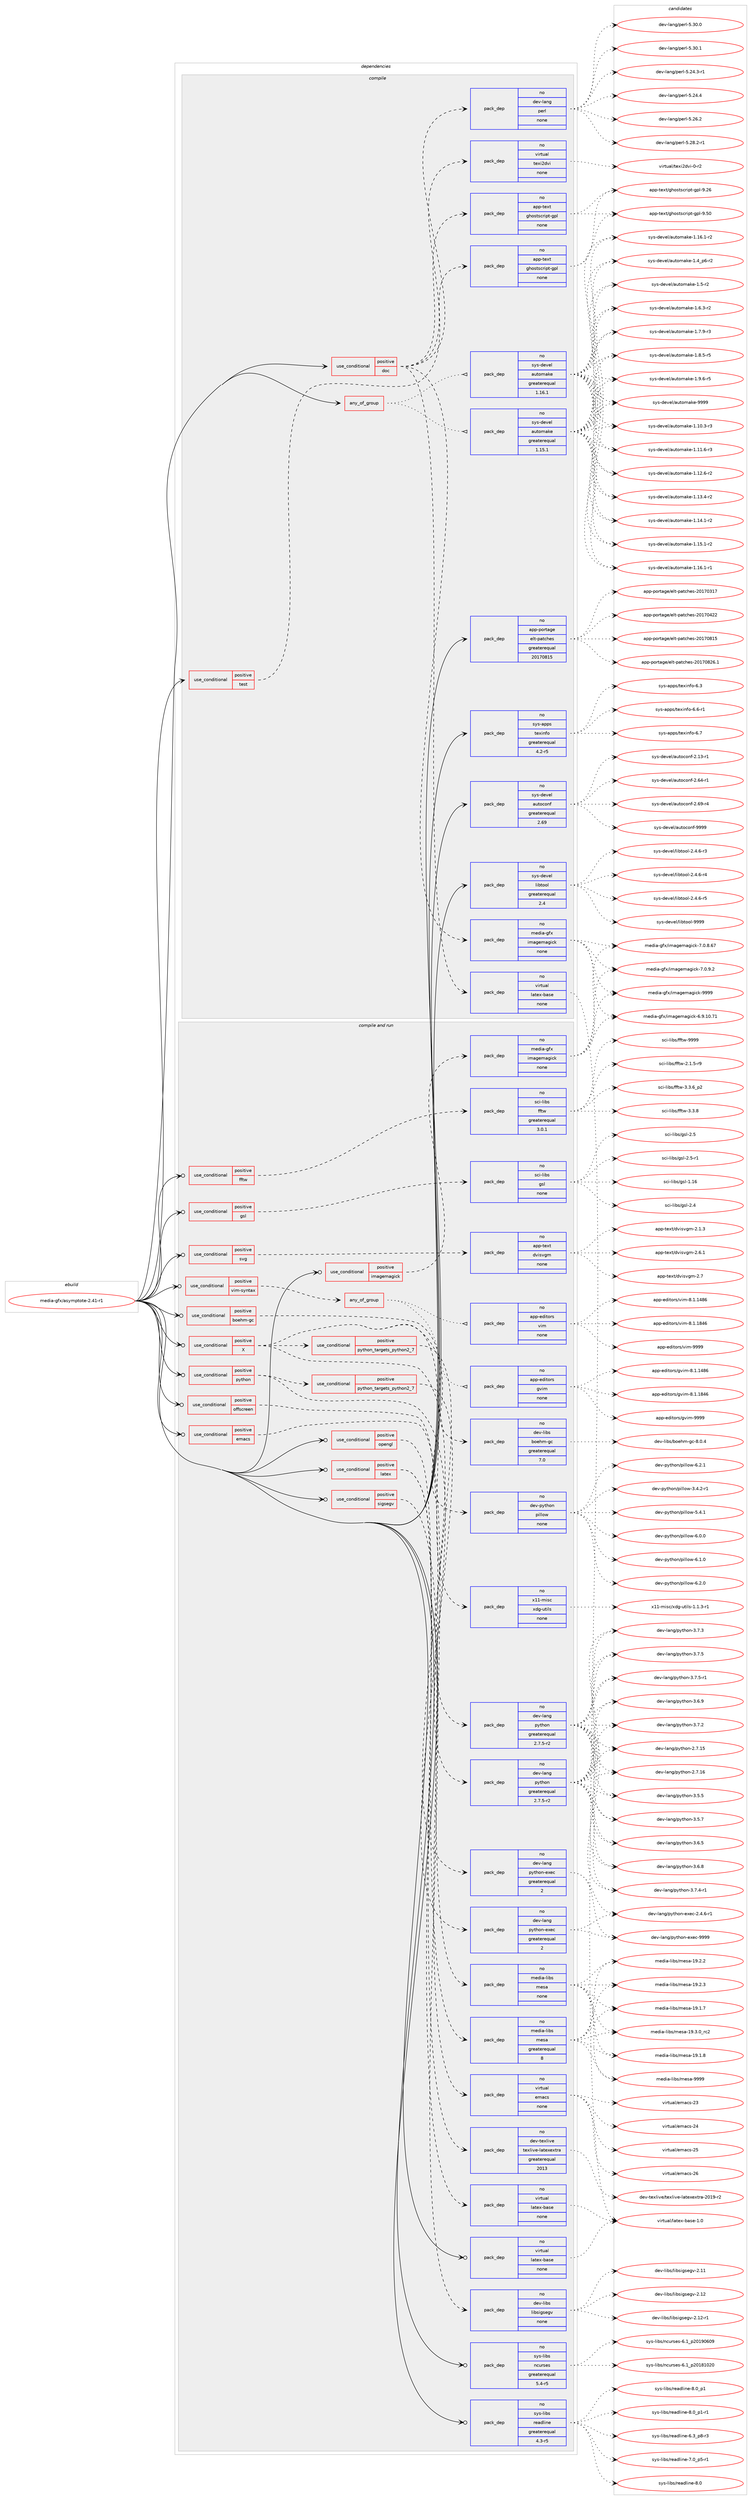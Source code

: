 digraph prolog {

# *************
# Graph options
# *************

newrank=true;
concentrate=true;
compound=true;
graph [rankdir=LR,fontname=Helvetica,fontsize=10,ranksep=1.5];#, ranksep=2.5, nodesep=0.2];
edge  [arrowhead=vee];
node  [fontname=Helvetica,fontsize=10];

# **********
# The ebuild
# **********

subgraph cluster_leftcol {
color=gray;
rank=same;
label=<<i>ebuild</i>>;
id [label="media-gfx/asymptote-2.41-r1", color=red, width=4, href="../media-gfx/asymptote-2.41-r1.svg"];
}

# ****************
# The dependencies
# ****************

subgraph cluster_midcol {
color=gray;
label=<<i>dependencies</i>>;
subgraph cluster_compile {
fillcolor="#eeeeee";
style=filled;
label=<<i>compile</i>>;
subgraph any13094 {
dependency777663 [label=<<TABLE BORDER="0" CELLBORDER="1" CELLSPACING="0" CELLPADDING="4"><TR><TD CELLPADDING="10">any_of_group</TD></TR></TABLE>>, shape=none, color=red];subgraph pack574861 {
dependency777664 [label=<<TABLE BORDER="0" CELLBORDER="1" CELLSPACING="0" CELLPADDING="4" WIDTH="220"><TR><TD ROWSPAN="6" CELLPADDING="30">pack_dep</TD></TR><TR><TD WIDTH="110">no</TD></TR><TR><TD>sys-devel</TD></TR><TR><TD>automake</TD></TR><TR><TD>greaterequal</TD></TR><TR><TD>1.16.1</TD></TR></TABLE>>, shape=none, color=blue];
}
dependency777663:e -> dependency777664:w [weight=20,style="dotted",arrowhead="oinv"];
subgraph pack574862 {
dependency777665 [label=<<TABLE BORDER="0" CELLBORDER="1" CELLSPACING="0" CELLPADDING="4" WIDTH="220"><TR><TD ROWSPAN="6" CELLPADDING="30">pack_dep</TD></TR><TR><TD WIDTH="110">no</TD></TR><TR><TD>sys-devel</TD></TR><TR><TD>automake</TD></TR><TR><TD>greaterequal</TD></TR><TR><TD>1.15.1</TD></TR></TABLE>>, shape=none, color=blue];
}
dependency777663:e -> dependency777665:w [weight=20,style="dotted",arrowhead="oinv"];
}
id:e -> dependency777663:w [weight=20,style="solid",arrowhead="vee"];
subgraph cond189294 {
dependency777666 [label=<<TABLE BORDER="0" CELLBORDER="1" CELLSPACING="0" CELLPADDING="4"><TR><TD ROWSPAN="3" CELLPADDING="10">use_conditional</TD></TR><TR><TD>positive</TD></TR><TR><TD>doc</TD></TR></TABLE>>, shape=none, color=red];
subgraph pack574863 {
dependency777667 [label=<<TABLE BORDER="0" CELLBORDER="1" CELLSPACING="0" CELLPADDING="4" WIDTH="220"><TR><TD ROWSPAN="6" CELLPADDING="30">pack_dep</TD></TR><TR><TD WIDTH="110">no</TD></TR><TR><TD>dev-lang</TD></TR><TR><TD>perl</TD></TR><TR><TD>none</TD></TR><TR><TD></TD></TR></TABLE>>, shape=none, color=blue];
}
dependency777666:e -> dependency777667:w [weight=20,style="dashed",arrowhead="vee"];
subgraph pack574864 {
dependency777668 [label=<<TABLE BORDER="0" CELLBORDER="1" CELLSPACING="0" CELLPADDING="4" WIDTH="220"><TR><TD ROWSPAN="6" CELLPADDING="30">pack_dep</TD></TR><TR><TD WIDTH="110">no</TD></TR><TR><TD>media-gfx</TD></TR><TR><TD>imagemagick</TD></TR><TR><TD>none</TD></TR><TR><TD></TD></TR></TABLE>>, shape=none, color=blue];
}
dependency777666:e -> dependency777668:w [weight=20,style="dashed",arrowhead="vee"];
subgraph pack574865 {
dependency777669 [label=<<TABLE BORDER="0" CELLBORDER="1" CELLSPACING="0" CELLPADDING="4" WIDTH="220"><TR><TD ROWSPAN="6" CELLPADDING="30">pack_dep</TD></TR><TR><TD WIDTH="110">no</TD></TR><TR><TD>virtual</TD></TR><TR><TD>texi2dvi</TD></TR><TR><TD>none</TD></TR><TR><TD></TD></TR></TABLE>>, shape=none, color=blue];
}
dependency777666:e -> dependency777669:w [weight=20,style="dashed",arrowhead="vee"];
subgraph pack574866 {
dependency777670 [label=<<TABLE BORDER="0" CELLBORDER="1" CELLSPACING="0" CELLPADDING="4" WIDTH="220"><TR><TD ROWSPAN="6" CELLPADDING="30">pack_dep</TD></TR><TR><TD WIDTH="110">no</TD></TR><TR><TD>virtual</TD></TR><TR><TD>latex-base</TD></TR><TR><TD>none</TD></TR><TR><TD></TD></TR></TABLE>>, shape=none, color=blue];
}
dependency777666:e -> dependency777670:w [weight=20,style="dashed",arrowhead="vee"];
subgraph pack574867 {
dependency777671 [label=<<TABLE BORDER="0" CELLBORDER="1" CELLSPACING="0" CELLPADDING="4" WIDTH="220"><TR><TD ROWSPAN="6" CELLPADDING="30">pack_dep</TD></TR><TR><TD WIDTH="110">no</TD></TR><TR><TD>app-text</TD></TR><TR><TD>ghostscript-gpl</TD></TR><TR><TD>none</TD></TR><TR><TD></TD></TR></TABLE>>, shape=none, color=blue];
}
dependency777666:e -> dependency777671:w [weight=20,style="dashed",arrowhead="vee"];
}
id:e -> dependency777666:w [weight=20,style="solid",arrowhead="vee"];
subgraph cond189295 {
dependency777672 [label=<<TABLE BORDER="0" CELLBORDER="1" CELLSPACING="0" CELLPADDING="4"><TR><TD ROWSPAN="3" CELLPADDING="10">use_conditional</TD></TR><TR><TD>positive</TD></TR><TR><TD>test</TD></TR></TABLE>>, shape=none, color=red];
subgraph pack574868 {
dependency777673 [label=<<TABLE BORDER="0" CELLBORDER="1" CELLSPACING="0" CELLPADDING="4" WIDTH="220"><TR><TD ROWSPAN="6" CELLPADDING="30">pack_dep</TD></TR><TR><TD WIDTH="110">no</TD></TR><TR><TD>app-text</TD></TR><TR><TD>ghostscript-gpl</TD></TR><TR><TD>none</TD></TR><TR><TD></TD></TR></TABLE>>, shape=none, color=blue];
}
dependency777672:e -> dependency777673:w [weight=20,style="dashed",arrowhead="vee"];
}
id:e -> dependency777672:w [weight=20,style="solid",arrowhead="vee"];
subgraph pack574869 {
dependency777674 [label=<<TABLE BORDER="0" CELLBORDER="1" CELLSPACING="0" CELLPADDING="4" WIDTH="220"><TR><TD ROWSPAN="6" CELLPADDING="30">pack_dep</TD></TR><TR><TD WIDTH="110">no</TD></TR><TR><TD>app-portage</TD></TR><TR><TD>elt-patches</TD></TR><TR><TD>greaterequal</TD></TR><TR><TD>20170815</TD></TR></TABLE>>, shape=none, color=blue];
}
id:e -> dependency777674:w [weight=20,style="solid",arrowhead="vee"];
subgraph pack574870 {
dependency777675 [label=<<TABLE BORDER="0" CELLBORDER="1" CELLSPACING="0" CELLPADDING="4" WIDTH="220"><TR><TD ROWSPAN="6" CELLPADDING="30">pack_dep</TD></TR><TR><TD WIDTH="110">no</TD></TR><TR><TD>sys-apps</TD></TR><TR><TD>texinfo</TD></TR><TR><TD>greaterequal</TD></TR><TR><TD>4.2-r5</TD></TR></TABLE>>, shape=none, color=blue];
}
id:e -> dependency777675:w [weight=20,style="solid",arrowhead="vee"];
subgraph pack574871 {
dependency777676 [label=<<TABLE BORDER="0" CELLBORDER="1" CELLSPACING="0" CELLPADDING="4" WIDTH="220"><TR><TD ROWSPAN="6" CELLPADDING="30">pack_dep</TD></TR><TR><TD WIDTH="110">no</TD></TR><TR><TD>sys-devel</TD></TR><TR><TD>autoconf</TD></TR><TR><TD>greaterequal</TD></TR><TR><TD>2.69</TD></TR></TABLE>>, shape=none, color=blue];
}
id:e -> dependency777676:w [weight=20,style="solid",arrowhead="vee"];
subgraph pack574872 {
dependency777677 [label=<<TABLE BORDER="0" CELLBORDER="1" CELLSPACING="0" CELLPADDING="4" WIDTH="220"><TR><TD ROWSPAN="6" CELLPADDING="30">pack_dep</TD></TR><TR><TD WIDTH="110">no</TD></TR><TR><TD>sys-devel</TD></TR><TR><TD>libtool</TD></TR><TR><TD>greaterequal</TD></TR><TR><TD>2.4</TD></TR></TABLE>>, shape=none, color=blue];
}
id:e -> dependency777677:w [weight=20,style="solid",arrowhead="vee"];
}
subgraph cluster_compileandrun {
fillcolor="#eeeeee";
style=filled;
label=<<i>compile and run</i>>;
subgraph cond189296 {
dependency777678 [label=<<TABLE BORDER="0" CELLBORDER="1" CELLSPACING="0" CELLPADDING="4"><TR><TD ROWSPAN="3" CELLPADDING="10">use_conditional</TD></TR><TR><TD>positive</TD></TR><TR><TD>X</TD></TR></TABLE>>, shape=none, color=red];
subgraph cond189297 {
dependency777679 [label=<<TABLE BORDER="0" CELLBORDER="1" CELLSPACING="0" CELLPADDING="4"><TR><TD ROWSPAN="3" CELLPADDING="10">use_conditional</TD></TR><TR><TD>positive</TD></TR><TR><TD>python_targets_python2_7</TD></TR></TABLE>>, shape=none, color=red];
subgraph pack574873 {
dependency777680 [label=<<TABLE BORDER="0" CELLBORDER="1" CELLSPACING="0" CELLPADDING="4" WIDTH="220"><TR><TD ROWSPAN="6" CELLPADDING="30">pack_dep</TD></TR><TR><TD WIDTH="110">no</TD></TR><TR><TD>dev-lang</TD></TR><TR><TD>python</TD></TR><TR><TD>greaterequal</TD></TR><TR><TD>2.7.5-r2</TD></TR></TABLE>>, shape=none, color=blue];
}
dependency777679:e -> dependency777680:w [weight=20,style="dashed",arrowhead="vee"];
}
dependency777678:e -> dependency777679:w [weight=20,style="dashed",arrowhead="vee"];
subgraph pack574874 {
dependency777681 [label=<<TABLE BORDER="0" CELLBORDER="1" CELLSPACING="0" CELLPADDING="4" WIDTH="220"><TR><TD ROWSPAN="6" CELLPADDING="30">pack_dep</TD></TR><TR><TD WIDTH="110">no</TD></TR><TR><TD>dev-lang</TD></TR><TR><TD>python-exec</TD></TR><TR><TD>greaterequal</TD></TR><TR><TD>2</TD></TR></TABLE>>, shape=none, color=blue];
}
dependency777678:e -> dependency777681:w [weight=20,style="dashed",arrowhead="vee"];
subgraph pack574875 {
dependency777682 [label=<<TABLE BORDER="0" CELLBORDER="1" CELLSPACING="0" CELLPADDING="4" WIDTH="220"><TR><TD ROWSPAN="6" CELLPADDING="30">pack_dep</TD></TR><TR><TD WIDTH="110">no</TD></TR><TR><TD>x11-misc</TD></TR><TR><TD>xdg-utils</TD></TR><TR><TD>none</TD></TR><TR><TD></TD></TR></TABLE>>, shape=none, color=blue];
}
dependency777678:e -> dependency777682:w [weight=20,style="dashed",arrowhead="vee"];
subgraph pack574876 {
dependency777683 [label=<<TABLE BORDER="0" CELLBORDER="1" CELLSPACING="0" CELLPADDING="4" WIDTH="220"><TR><TD ROWSPAN="6" CELLPADDING="30">pack_dep</TD></TR><TR><TD WIDTH="110">no</TD></TR><TR><TD>dev-python</TD></TR><TR><TD>pillow</TD></TR><TR><TD>none</TD></TR><TR><TD></TD></TR></TABLE>>, shape=none, color=blue];
}
dependency777678:e -> dependency777683:w [weight=20,style="dashed",arrowhead="vee"];
}
id:e -> dependency777678:w [weight=20,style="solid",arrowhead="odotvee"];
subgraph cond189298 {
dependency777684 [label=<<TABLE BORDER="0" CELLBORDER="1" CELLSPACING="0" CELLPADDING="4"><TR><TD ROWSPAN="3" CELLPADDING="10">use_conditional</TD></TR><TR><TD>positive</TD></TR><TR><TD>boehm-gc</TD></TR></TABLE>>, shape=none, color=red];
subgraph pack574877 {
dependency777685 [label=<<TABLE BORDER="0" CELLBORDER="1" CELLSPACING="0" CELLPADDING="4" WIDTH="220"><TR><TD ROWSPAN="6" CELLPADDING="30">pack_dep</TD></TR><TR><TD WIDTH="110">no</TD></TR><TR><TD>dev-libs</TD></TR><TR><TD>boehm-gc</TD></TR><TR><TD>greaterequal</TD></TR><TR><TD>7.0</TD></TR></TABLE>>, shape=none, color=blue];
}
dependency777684:e -> dependency777685:w [weight=20,style="dashed",arrowhead="vee"];
}
id:e -> dependency777684:w [weight=20,style="solid",arrowhead="odotvee"];
subgraph cond189299 {
dependency777686 [label=<<TABLE BORDER="0" CELLBORDER="1" CELLSPACING="0" CELLPADDING="4"><TR><TD ROWSPAN="3" CELLPADDING="10">use_conditional</TD></TR><TR><TD>positive</TD></TR><TR><TD>emacs</TD></TR></TABLE>>, shape=none, color=red];
subgraph pack574878 {
dependency777687 [label=<<TABLE BORDER="0" CELLBORDER="1" CELLSPACING="0" CELLPADDING="4" WIDTH="220"><TR><TD ROWSPAN="6" CELLPADDING="30">pack_dep</TD></TR><TR><TD WIDTH="110">no</TD></TR><TR><TD>virtual</TD></TR><TR><TD>emacs</TD></TR><TR><TD>none</TD></TR><TR><TD></TD></TR></TABLE>>, shape=none, color=blue];
}
dependency777686:e -> dependency777687:w [weight=20,style="dashed",arrowhead="vee"];
}
id:e -> dependency777686:w [weight=20,style="solid",arrowhead="odotvee"];
subgraph cond189300 {
dependency777688 [label=<<TABLE BORDER="0" CELLBORDER="1" CELLSPACING="0" CELLPADDING="4"><TR><TD ROWSPAN="3" CELLPADDING="10">use_conditional</TD></TR><TR><TD>positive</TD></TR><TR><TD>fftw</TD></TR></TABLE>>, shape=none, color=red];
subgraph pack574879 {
dependency777689 [label=<<TABLE BORDER="0" CELLBORDER="1" CELLSPACING="0" CELLPADDING="4" WIDTH="220"><TR><TD ROWSPAN="6" CELLPADDING="30">pack_dep</TD></TR><TR><TD WIDTH="110">no</TD></TR><TR><TD>sci-libs</TD></TR><TR><TD>fftw</TD></TR><TR><TD>greaterequal</TD></TR><TR><TD>3.0.1</TD></TR></TABLE>>, shape=none, color=blue];
}
dependency777688:e -> dependency777689:w [weight=20,style="dashed",arrowhead="vee"];
}
id:e -> dependency777688:w [weight=20,style="solid",arrowhead="odotvee"];
subgraph cond189301 {
dependency777690 [label=<<TABLE BORDER="0" CELLBORDER="1" CELLSPACING="0" CELLPADDING="4"><TR><TD ROWSPAN="3" CELLPADDING="10">use_conditional</TD></TR><TR><TD>positive</TD></TR><TR><TD>gsl</TD></TR></TABLE>>, shape=none, color=red];
subgraph pack574880 {
dependency777691 [label=<<TABLE BORDER="0" CELLBORDER="1" CELLSPACING="0" CELLPADDING="4" WIDTH="220"><TR><TD ROWSPAN="6" CELLPADDING="30">pack_dep</TD></TR><TR><TD WIDTH="110">no</TD></TR><TR><TD>sci-libs</TD></TR><TR><TD>gsl</TD></TR><TR><TD>none</TD></TR><TR><TD></TD></TR></TABLE>>, shape=none, color=blue];
}
dependency777690:e -> dependency777691:w [weight=20,style="dashed",arrowhead="vee"];
}
id:e -> dependency777690:w [weight=20,style="solid",arrowhead="odotvee"];
subgraph cond189302 {
dependency777692 [label=<<TABLE BORDER="0" CELLBORDER="1" CELLSPACING="0" CELLPADDING="4"><TR><TD ROWSPAN="3" CELLPADDING="10">use_conditional</TD></TR><TR><TD>positive</TD></TR><TR><TD>imagemagick</TD></TR></TABLE>>, shape=none, color=red];
subgraph pack574881 {
dependency777693 [label=<<TABLE BORDER="0" CELLBORDER="1" CELLSPACING="0" CELLPADDING="4" WIDTH="220"><TR><TD ROWSPAN="6" CELLPADDING="30">pack_dep</TD></TR><TR><TD WIDTH="110">no</TD></TR><TR><TD>media-gfx</TD></TR><TR><TD>imagemagick</TD></TR><TR><TD>none</TD></TR><TR><TD></TD></TR></TABLE>>, shape=none, color=blue];
}
dependency777692:e -> dependency777693:w [weight=20,style="dashed",arrowhead="vee"];
}
id:e -> dependency777692:w [weight=20,style="solid",arrowhead="odotvee"];
subgraph cond189303 {
dependency777694 [label=<<TABLE BORDER="0" CELLBORDER="1" CELLSPACING="0" CELLPADDING="4"><TR><TD ROWSPAN="3" CELLPADDING="10">use_conditional</TD></TR><TR><TD>positive</TD></TR><TR><TD>latex</TD></TR></TABLE>>, shape=none, color=red];
subgraph pack574882 {
dependency777695 [label=<<TABLE BORDER="0" CELLBORDER="1" CELLSPACING="0" CELLPADDING="4" WIDTH="220"><TR><TD ROWSPAN="6" CELLPADDING="30">pack_dep</TD></TR><TR><TD WIDTH="110">no</TD></TR><TR><TD>virtual</TD></TR><TR><TD>latex-base</TD></TR><TR><TD>none</TD></TR><TR><TD></TD></TR></TABLE>>, shape=none, color=blue];
}
dependency777694:e -> dependency777695:w [weight=20,style="dashed",arrowhead="vee"];
subgraph pack574883 {
dependency777696 [label=<<TABLE BORDER="0" CELLBORDER="1" CELLSPACING="0" CELLPADDING="4" WIDTH="220"><TR><TD ROWSPAN="6" CELLPADDING="30">pack_dep</TD></TR><TR><TD WIDTH="110">no</TD></TR><TR><TD>dev-texlive</TD></TR><TR><TD>texlive-latexextra</TD></TR><TR><TD>greaterequal</TD></TR><TR><TD>2013</TD></TR></TABLE>>, shape=none, color=blue];
}
dependency777694:e -> dependency777696:w [weight=20,style="dashed",arrowhead="vee"];
}
id:e -> dependency777694:w [weight=20,style="solid",arrowhead="odotvee"];
subgraph cond189304 {
dependency777697 [label=<<TABLE BORDER="0" CELLBORDER="1" CELLSPACING="0" CELLPADDING="4"><TR><TD ROWSPAN="3" CELLPADDING="10">use_conditional</TD></TR><TR><TD>positive</TD></TR><TR><TD>offscreen</TD></TR></TABLE>>, shape=none, color=red];
subgraph pack574884 {
dependency777698 [label=<<TABLE BORDER="0" CELLBORDER="1" CELLSPACING="0" CELLPADDING="4" WIDTH="220"><TR><TD ROWSPAN="6" CELLPADDING="30">pack_dep</TD></TR><TR><TD WIDTH="110">no</TD></TR><TR><TD>media-libs</TD></TR><TR><TD>mesa</TD></TR><TR><TD>none</TD></TR><TR><TD></TD></TR></TABLE>>, shape=none, color=blue];
}
dependency777697:e -> dependency777698:w [weight=20,style="dashed",arrowhead="vee"];
}
id:e -> dependency777697:w [weight=20,style="solid",arrowhead="odotvee"];
subgraph cond189305 {
dependency777699 [label=<<TABLE BORDER="0" CELLBORDER="1" CELLSPACING="0" CELLPADDING="4"><TR><TD ROWSPAN="3" CELLPADDING="10">use_conditional</TD></TR><TR><TD>positive</TD></TR><TR><TD>opengl</TD></TR></TABLE>>, shape=none, color=red];
subgraph pack574885 {
dependency777700 [label=<<TABLE BORDER="0" CELLBORDER="1" CELLSPACING="0" CELLPADDING="4" WIDTH="220"><TR><TD ROWSPAN="6" CELLPADDING="30">pack_dep</TD></TR><TR><TD WIDTH="110">no</TD></TR><TR><TD>media-libs</TD></TR><TR><TD>mesa</TD></TR><TR><TD>greaterequal</TD></TR><TR><TD>8</TD></TR></TABLE>>, shape=none, color=blue];
}
dependency777699:e -> dependency777700:w [weight=20,style="dashed",arrowhead="vee"];
}
id:e -> dependency777699:w [weight=20,style="solid",arrowhead="odotvee"];
subgraph cond189306 {
dependency777701 [label=<<TABLE BORDER="0" CELLBORDER="1" CELLSPACING="0" CELLPADDING="4"><TR><TD ROWSPAN="3" CELLPADDING="10">use_conditional</TD></TR><TR><TD>positive</TD></TR><TR><TD>python</TD></TR></TABLE>>, shape=none, color=red];
subgraph cond189307 {
dependency777702 [label=<<TABLE BORDER="0" CELLBORDER="1" CELLSPACING="0" CELLPADDING="4"><TR><TD ROWSPAN="3" CELLPADDING="10">use_conditional</TD></TR><TR><TD>positive</TD></TR><TR><TD>python_targets_python2_7</TD></TR></TABLE>>, shape=none, color=red];
subgraph pack574886 {
dependency777703 [label=<<TABLE BORDER="0" CELLBORDER="1" CELLSPACING="0" CELLPADDING="4" WIDTH="220"><TR><TD ROWSPAN="6" CELLPADDING="30">pack_dep</TD></TR><TR><TD WIDTH="110">no</TD></TR><TR><TD>dev-lang</TD></TR><TR><TD>python</TD></TR><TR><TD>greaterequal</TD></TR><TR><TD>2.7.5-r2</TD></TR></TABLE>>, shape=none, color=blue];
}
dependency777702:e -> dependency777703:w [weight=20,style="dashed",arrowhead="vee"];
}
dependency777701:e -> dependency777702:w [weight=20,style="dashed",arrowhead="vee"];
subgraph pack574887 {
dependency777704 [label=<<TABLE BORDER="0" CELLBORDER="1" CELLSPACING="0" CELLPADDING="4" WIDTH="220"><TR><TD ROWSPAN="6" CELLPADDING="30">pack_dep</TD></TR><TR><TD WIDTH="110">no</TD></TR><TR><TD>dev-lang</TD></TR><TR><TD>python-exec</TD></TR><TR><TD>greaterequal</TD></TR><TR><TD>2</TD></TR></TABLE>>, shape=none, color=blue];
}
dependency777701:e -> dependency777704:w [weight=20,style="dashed",arrowhead="vee"];
}
id:e -> dependency777701:w [weight=20,style="solid",arrowhead="odotvee"];
subgraph cond189308 {
dependency777705 [label=<<TABLE BORDER="0" CELLBORDER="1" CELLSPACING="0" CELLPADDING="4"><TR><TD ROWSPAN="3" CELLPADDING="10">use_conditional</TD></TR><TR><TD>positive</TD></TR><TR><TD>sigsegv</TD></TR></TABLE>>, shape=none, color=red];
subgraph pack574888 {
dependency777706 [label=<<TABLE BORDER="0" CELLBORDER="1" CELLSPACING="0" CELLPADDING="4" WIDTH="220"><TR><TD ROWSPAN="6" CELLPADDING="30">pack_dep</TD></TR><TR><TD WIDTH="110">no</TD></TR><TR><TD>dev-libs</TD></TR><TR><TD>libsigsegv</TD></TR><TR><TD>none</TD></TR><TR><TD></TD></TR></TABLE>>, shape=none, color=blue];
}
dependency777705:e -> dependency777706:w [weight=20,style="dashed",arrowhead="vee"];
}
id:e -> dependency777705:w [weight=20,style="solid",arrowhead="odotvee"];
subgraph cond189309 {
dependency777707 [label=<<TABLE BORDER="0" CELLBORDER="1" CELLSPACING="0" CELLPADDING="4"><TR><TD ROWSPAN="3" CELLPADDING="10">use_conditional</TD></TR><TR><TD>positive</TD></TR><TR><TD>svg</TD></TR></TABLE>>, shape=none, color=red];
subgraph pack574889 {
dependency777708 [label=<<TABLE BORDER="0" CELLBORDER="1" CELLSPACING="0" CELLPADDING="4" WIDTH="220"><TR><TD ROWSPAN="6" CELLPADDING="30">pack_dep</TD></TR><TR><TD WIDTH="110">no</TD></TR><TR><TD>app-text</TD></TR><TR><TD>dvisvgm</TD></TR><TR><TD>none</TD></TR><TR><TD></TD></TR></TABLE>>, shape=none, color=blue];
}
dependency777707:e -> dependency777708:w [weight=20,style="dashed",arrowhead="vee"];
}
id:e -> dependency777707:w [weight=20,style="solid",arrowhead="odotvee"];
subgraph cond189310 {
dependency777709 [label=<<TABLE BORDER="0" CELLBORDER="1" CELLSPACING="0" CELLPADDING="4"><TR><TD ROWSPAN="3" CELLPADDING="10">use_conditional</TD></TR><TR><TD>positive</TD></TR><TR><TD>vim-syntax</TD></TR></TABLE>>, shape=none, color=red];
subgraph any13095 {
dependency777710 [label=<<TABLE BORDER="0" CELLBORDER="1" CELLSPACING="0" CELLPADDING="4"><TR><TD CELLPADDING="10">any_of_group</TD></TR></TABLE>>, shape=none, color=red];subgraph pack574890 {
dependency777711 [label=<<TABLE BORDER="0" CELLBORDER="1" CELLSPACING="0" CELLPADDING="4" WIDTH="220"><TR><TD ROWSPAN="6" CELLPADDING="30">pack_dep</TD></TR><TR><TD WIDTH="110">no</TD></TR><TR><TD>app-editors</TD></TR><TR><TD>vim</TD></TR><TR><TD>none</TD></TR><TR><TD></TD></TR></TABLE>>, shape=none, color=blue];
}
dependency777710:e -> dependency777711:w [weight=20,style="dotted",arrowhead="oinv"];
subgraph pack574891 {
dependency777712 [label=<<TABLE BORDER="0" CELLBORDER="1" CELLSPACING="0" CELLPADDING="4" WIDTH="220"><TR><TD ROWSPAN="6" CELLPADDING="30">pack_dep</TD></TR><TR><TD WIDTH="110">no</TD></TR><TR><TD>app-editors</TD></TR><TR><TD>gvim</TD></TR><TR><TD>none</TD></TR><TR><TD></TD></TR></TABLE>>, shape=none, color=blue];
}
dependency777710:e -> dependency777712:w [weight=20,style="dotted",arrowhead="oinv"];
}
dependency777709:e -> dependency777710:w [weight=20,style="dashed",arrowhead="vee"];
}
id:e -> dependency777709:w [weight=20,style="solid",arrowhead="odotvee"];
subgraph pack574892 {
dependency777713 [label=<<TABLE BORDER="0" CELLBORDER="1" CELLSPACING="0" CELLPADDING="4" WIDTH="220"><TR><TD ROWSPAN="6" CELLPADDING="30">pack_dep</TD></TR><TR><TD WIDTH="110">no</TD></TR><TR><TD>sys-libs</TD></TR><TR><TD>ncurses</TD></TR><TR><TD>greaterequal</TD></TR><TR><TD>5.4-r5</TD></TR></TABLE>>, shape=none, color=blue];
}
id:e -> dependency777713:w [weight=20,style="solid",arrowhead="odotvee"];
subgraph pack574893 {
dependency777714 [label=<<TABLE BORDER="0" CELLBORDER="1" CELLSPACING="0" CELLPADDING="4" WIDTH="220"><TR><TD ROWSPAN="6" CELLPADDING="30">pack_dep</TD></TR><TR><TD WIDTH="110">no</TD></TR><TR><TD>sys-libs</TD></TR><TR><TD>readline</TD></TR><TR><TD>greaterequal</TD></TR><TR><TD>4.3-r5</TD></TR></TABLE>>, shape=none, color=blue];
}
id:e -> dependency777714:w [weight=20,style="solid",arrowhead="odotvee"];
subgraph pack574894 {
dependency777715 [label=<<TABLE BORDER="0" CELLBORDER="1" CELLSPACING="0" CELLPADDING="4" WIDTH="220"><TR><TD ROWSPAN="6" CELLPADDING="30">pack_dep</TD></TR><TR><TD WIDTH="110">no</TD></TR><TR><TD>virtual</TD></TR><TR><TD>latex-base</TD></TR><TR><TD>none</TD></TR><TR><TD></TD></TR></TABLE>>, shape=none, color=blue];
}
id:e -> dependency777715:w [weight=20,style="solid",arrowhead="odotvee"];
}
subgraph cluster_run {
fillcolor="#eeeeee";
style=filled;
label=<<i>run</i>>;
}
}

# **************
# The candidates
# **************

subgraph cluster_choices {
rank=same;
color=gray;
label=<<i>candidates</i>>;

subgraph choice574861 {
color=black;
nodesep=1;
choice11512111545100101118101108479711711611110997107101454946494846514511451 [label="sys-devel/automake-1.10.3-r3", color=red, width=4,href="../sys-devel/automake-1.10.3-r3.svg"];
choice11512111545100101118101108479711711611110997107101454946494946544511451 [label="sys-devel/automake-1.11.6-r3", color=red, width=4,href="../sys-devel/automake-1.11.6-r3.svg"];
choice11512111545100101118101108479711711611110997107101454946495046544511450 [label="sys-devel/automake-1.12.6-r2", color=red, width=4,href="../sys-devel/automake-1.12.6-r2.svg"];
choice11512111545100101118101108479711711611110997107101454946495146524511450 [label="sys-devel/automake-1.13.4-r2", color=red, width=4,href="../sys-devel/automake-1.13.4-r2.svg"];
choice11512111545100101118101108479711711611110997107101454946495246494511450 [label="sys-devel/automake-1.14.1-r2", color=red, width=4,href="../sys-devel/automake-1.14.1-r2.svg"];
choice11512111545100101118101108479711711611110997107101454946495346494511450 [label="sys-devel/automake-1.15.1-r2", color=red, width=4,href="../sys-devel/automake-1.15.1-r2.svg"];
choice11512111545100101118101108479711711611110997107101454946495446494511449 [label="sys-devel/automake-1.16.1-r1", color=red, width=4,href="../sys-devel/automake-1.16.1-r1.svg"];
choice11512111545100101118101108479711711611110997107101454946495446494511450 [label="sys-devel/automake-1.16.1-r2", color=red, width=4,href="../sys-devel/automake-1.16.1-r2.svg"];
choice115121115451001011181011084797117116111109971071014549465295112544511450 [label="sys-devel/automake-1.4_p6-r2", color=red, width=4,href="../sys-devel/automake-1.4_p6-r2.svg"];
choice11512111545100101118101108479711711611110997107101454946534511450 [label="sys-devel/automake-1.5-r2", color=red, width=4,href="../sys-devel/automake-1.5-r2.svg"];
choice115121115451001011181011084797117116111109971071014549465446514511450 [label="sys-devel/automake-1.6.3-r2", color=red, width=4,href="../sys-devel/automake-1.6.3-r2.svg"];
choice115121115451001011181011084797117116111109971071014549465546574511451 [label="sys-devel/automake-1.7.9-r3", color=red, width=4,href="../sys-devel/automake-1.7.9-r3.svg"];
choice115121115451001011181011084797117116111109971071014549465646534511453 [label="sys-devel/automake-1.8.5-r5", color=red, width=4,href="../sys-devel/automake-1.8.5-r5.svg"];
choice115121115451001011181011084797117116111109971071014549465746544511453 [label="sys-devel/automake-1.9.6-r5", color=red, width=4,href="../sys-devel/automake-1.9.6-r5.svg"];
choice115121115451001011181011084797117116111109971071014557575757 [label="sys-devel/automake-9999", color=red, width=4,href="../sys-devel/automake-9999.svg"];
dependency777664:e -> choice11512111545100101118101108479711711611110997107101454946494846514511451:w [style=dotted,weight="100"];
dependency777664:e -> choice11512111545100101118101108479711711611110997107101454946494946544511451:w [style=dotted,weight="100"];
dependency777664:e -> choice11512111545100101118101108479711711611110997107101454946495046544511450:w [style=dotted,weight="100"];
dependency777664:e -> choice11512111545100101118101108479711711611110997107101454946495146524511450:w [style=dotted,weight="100"];
dependency777664:e -> choice11512111545100101118101108479711711611110997107101454946495246494511450:w [style=dotted,weight="100"];
dependency777664:e -> choice11512111545100101118101108479711711611110997107101454946495346494511450:w [style=dotted,weight="100"];
dependency777664:e -> choice11512111545100101118101108479711711611110997107101454946495446494511449:w [style=dotted,weight="100"];
dependency777664:e -> choice11512111545100101118101108479711711611110997107101454946495446494511450:w [style=dotted,weight="100"];
dependency777664:e -> choice115121115451001011181011084797117116111109971071014549465295112544511450:w [style=dotted,weight="100"];
dependency777664:e -> choice11512111545100101118101108479711711611110997107101454946534511450:w [style=dotted,weight="100"];
dependency777664:e -> choice115121115451001011181011084797117116111109971071014549465446514511450:w [style=dotted,weight="100"];
dependency777664:e -> choice115121115451001011181011084797117116111109971071014549465546574511451:w [style=dotted,weight="100"];
dependency777664:e -> choice115121115451001011181011084797117116111109971071014549465646534511453:w [style=dotted,weight="100"];
dependency777664:e -> choice115121115451001011181011084797117116111109971071014549465746544511453:w [style=dotted,weight="100"];
dependency777664:e -> choice115121115451001011181011084797117116111109971071014557575757:w [style=dotted,weight="100"];
}
subgraph choice574862 {
color=black;
nodesep=1;
choice11512111545100101118101108479711711611110997107101454946494846514511451 [label="sys-devel/automake-1.10.3-r3", color=red, width=4,href="../sys-devel/automake-1.10.3-r3.svg"];
choice11512111545100101118101108479711711611110997107101454946494946544511451 [label="sys-devel/automake-1.11.6-r3", color=red, width=4,href="../sys-devel/automake-1.11.6-r3.svg"];
choice11512111545100101118101108479711711611110997107101454946495046544511450 [label="sys-devel/automake-1.12.6-r2", color=red, width=4,href="../sys-devel/automake-1.12.6-r2.svg"];
choice11512111545100101118101108479711711611110997107101454946495146524511450 [label="sys-devel/automake-1.13.4-r2", color=red, width=4,href="../sys-devel/automake-1.13.4-r2.svg"];
choice11512111545100101118101108479711711611110997107101454946495246494511450 [label="sys-devel/automake-1.14.1-r2", color=red, width=4,href="../sys-devel/automake-1.14.1-r2.svg"];
choice11512111545100101118101108479711711611110997107101454946495346494511450 [label="sys-devel/automake-1.15.1-r2", color=red, width=4,href="../sys-devel/automake-1.15.1-r2.svg"];
choice11512111545100101118101108479711711611110997107101454946495446494511449 [label="sys-devel/automake-1.16.1-r1", color=red, width=4,href="../sys-devel/automake-1.16.1-r1.svg"];
choice11512111545100101118101108479711711611110997107101454946495446494511450 [label="sys-devel/automake-1.16.1-r2", color=red, width=4,href="../sys-devel/automake-1.16.1-r2.svg"];
choice115121115451001011181011084797117116111109971071014549465295112544511450 [label="sys-devel/automake-1.4_p6-r2", color=red, width=4,href="../sys-devel/automake-1.4_p6-r2.svg"];
choice11512111545100101118101108479711711611110997107101454946534511450 [label="sys-devel/automake-1.5-r2", color=red, width=4,href="../sys-devel/automake-1.5-r2.svg"];
choice115121115451001011181011084797117116111109971071014549465446514511450 [label="sys-devel/automake-1.6.3-r2", color=red, width=4,href="../sys-devel/automake-1.6.3-r2.svg"];
choice115121115451001011181011084797117116111109971071014549465546574511451 [label="sys-devel/automake-1.7.9-r3", color=red, width=4,href="../sys-devel/automake-1.7.9-r3.svg"];
choice115121115451001011181011084797117116111109971071014549465646534511453 [label="sys-devel/automake-1.8.5-r5", color=red, width=4,href="../sys-devel/automake-1.8.5-r5.svg"];
choice115121115451001011181011084797117116111109971071014549465746544511453 [label="sys-devel/automake-1.9.6-r5", color=red, width=4,href="../sys-devel/automake-1.9.6-r5.svg"];
choice115121115451001011181011084797117116111109971071014557575757 [label="sys-devel/automake-9999", color=red, width=4,href="../sys-devel/automake-9999.svg"];
dependency777665:e -> choice11512111545100101118101108479711711611110997107101454946494846514511451:w [style=dotted,weight="100"];
dependency777665:e -> choice11512111545100101118101108479711711611110997107101454946494946544511451:w [style=dotted,weight="100"];
dependency777665:e -> choice11512111545100101118101108479711711611110997107101454946495046544511450:w [style=dotted,weight="100"];
dependency777665:e -> choice11512111545100101118101108479711711611110997107101454946495146524511450:w [style=dotted,weight="100"];
dependency777665:e -> choice11512111545100101118101108479711711611110997107101454946495246494511450:w [style=dotted,weight="100"];
dependency777665:e -> choice11512111545100101118101108479711711611110997107101454946495346494511450:w [style=dotted,weight="100"];
dependency777665:e -> choice11512111545100101118101108479711711611110997107101454946495446494511449:w [style=dotted,weight="100"];
dependency777665:e -> choice11512111545100101118101108479711711611110997107101454946495446494511450:w [style=dotted,weight="100"];
dependency777665:e -> choice115121115451001011181011084797117116111109971071014549465295112544511450:w [style=dotted,weight="100"];
dependency777665:e -> choice11512111545100101118101108479711711611110997107101454946534511450:w [style=dotted,weight="100"];
dependency777665:e -> choice115121115451001011181011084797117116111109971071014549465446514511450:w [style=dotted,weight="100"];
dependency777665:e -> choice115121115451001011181011084797117116111109971071014549465546574511451:w [style=dotted,weight="100"];
dependency777665:e -> choice115121115451001011181011084797117116111109971071014549465646534511453:w [style=dotted,weight="100"];
dependency777665:e -> choice115121115451001011181011084797117116111109971071014549465746544511453:w [style=dotted,weight="100"];
dependency777665:e -> choice115121115451001011181011084797117116111109971071014557575757:w [style=dotted,weight="100"];
}
subgraph choice574863 {
color=black;
nodesep=1;
choice100101118451089711010347112101114108455346505246514511449 [label="dev-lang/perl-5.24.3-r1", color=red, width=4,href="../dev-lang/perl-5.24.3-r1.svg"];
choice10010111845108971101034711210111410845534650524652 [label="dev-lang/perl-5.24.4", color=red, width=4,href="../dev-lang/perl-5.24.4.svg"];
choice10010111845108971101034711210111410845534650544650 [label="dev-lang/perl-5.26.2", color=red, width=4,href="../dev-lang/perl-5.26.2.svg"];
choice100101118451089711010347112101114108455346505646504511449 [label="dev-lang/perl-5.28.2-r1", color=red, width=4,href="../dev-lang/perl-5.28.2-r1.svg"];
choice10010111845108971101034711210111410845534651484648 [label="dev-lang/perl-5.30.0", color=red, width=4,href="../dev-lang/perl-5.30.0.svg"];
choice10010111845108971101034711210111410845534651484649 [label="dev-lang/perl-5.30.1", color=red, width=4,href="../dev-lang/perl-5.30.1.svg"];
dependency777667:e -> choice100101118451089711010347112101114108455346505246514511449:w [style=dotted,weight="100"];
dependency777667:e -> choice10010111845108971101034711210111410845534650524652:w [style=dotted,weight="100"];
dependency777667:e -> choice10010111845108971101034711210111410845534650544650:w [style=dotted,weight="100"];
dependency777667:e -> choice100101118451089711010347112101114108455346505646504511449:w [style=dotted,weight="100"];
dependency777667:e -> choice10010111845108971101034711210111410845534651484648:w [style=dotted,weight="100"];
dependency777667:e -> choice10010111845108971101034711210111410845534651484649:w [style=dotted,weight="100"];
}
subgraph choice574864 {
color=black;
nodesep=1;
choice10910110010597451031021204710510997103101109971031059910745544657464948465549 [label="media-gfx/imagemagick-6.9.10.71", color=red, width=4,href="../media-gfx/imagemagick-6.9.10.71.svg"];
choice109101100105974510310212047105109971031011099710310599107455546484656465455 [label="media-gfx/imagemagick-7.0.8.67", color=red, width=4,href="../media-gfx/imagemagick-7.0.8.67.svg"];
choice1091011001059745103102120471051099710310110997103105991074555464846574650 [label="media-gfx/imagemagick-7.0.9.2", color=red, width=4,href="../media-gfx/imagemagick-7.0.9.2.svg"];
choice1091011001059745103102120471051099710310110997103105991074557575757 [label="media-gfx/imagemagick-9999", color=red, width=4,href="../media-gfx/imagemagick-9999.svg"];
dependency777668:e -> choice10910110010597451031021204710510997103101109971031059910745544657464948465549:w [style=dotted,weight="100"];
dependency777668:e -> choice109101100105974510310212047105109971031011099710310599107455546484656465455:w [style=dotted,weight="100"];
dependency777668:e -> choice1091011001059745103102120471051099710310110997103105991074555464846574650:w [style=dotted,weight="100"];
dependency777668:e -> choice1091011001059745103102120471051099710310110997103105991074557575757:w [style=dotted,weight="100"];
}
subgraph choice574865 {
color=black;
nodesep=1;
choice11810511411611797108471161011201055010011810545484511450 [label="virtual/texi2dvi-0-r2", color=red, width=4,href="../virtual/texi2dvi-0-r2.svg"];
dependency777669:e -> choice11810511411611797108471161011201055010011810545484511450:w [style=dotted,weight="100"];
}
subgraph choice574866 {
color=black;
nodesep=1;
choice11810511411611797108471089711610112045989711510145494648 [label="virtual/latex-base-1.0", color=red, width=4,href="../virtual/latex-base-1.0.svg"];
dependency777670:e -> choice11810511411611797108471089711610112045989711510145494648:w [style=dotted,weight="100"];
}
subgraph choice574867 {
color=black;
nodesep=1;
choice97112112451161011201164710310411111511611599114105112116451031121084557465054 [label="app-text/ghostscript-gpl-9.26", color=red, width=4,href="../app-text/ghostscript-gpl-9.26.svg"];
choice97112112451161011201164710310411111511611599114105112116451031121084557465348 [label="app-text/ghostscript-gpl-9.50", color=red, width=4,href="../app-text/ghostscript-gpl-9.50.svg"];
dependency777671:e -> choice97112112451161011201164710310411111511611599114105112116451031121084557465054:w [style=dotted,weight="100"];
dependency777671:e -> choice97112112451161011201164710310411111511611599114105112116451031121084557465348:w [style=dotted,weight="100"];
}
subgraph choice574868 {
color=black;
nodesep=1;
choice97112112451161011201164710310411111511611599114105112116451031121084557465054 [label="app-text/ghostscript-gpl-9.26", color=red, width=4,href="../app-text/ghostscript-gpl-9.26.svg"];
choice97112112451161011201164710310411111511611599114105112116451031121084557465348 [label="app-text/ghostscript-gpl-9.50", color=red, width=4,href="../app-text/ghostscript-gpl-9.50.svg"];
dependency777673:e -> choice97112112451161011201164710310411111511611599114105112116451031121084557465054:w [style=dotted,weight="100"];
dependency777673:e -> choice97112112451161011201164710310411111511611599114105112116451031121084557465348:w [style=dotted,weight="100"];
}
subgraph choice574869 {
color=black;
nodesep=1;
choice97112112451121111141169710310147101108116451129711699104101115455048495548514955 [label="app-portage/elt-patches-20170317", color=red, width=4,href="../app-portage/elt-patches-20170317.svg"];
choice97112112451121111141169710310147101108116451129711699104101115455048495548525050 [label="app-portage/elt-patches-20170422", color=red, width=4,href="../app-portage/elt-patches-20170422.svg"];
choice97112112451121111141169710310147101108116451129711699104101115455048495548564953 [label="app-portage/elt-patches-20170815", color=red, width=4,href="../app-portage/elt-patches-20170815.svg"];
choice971121124511211111411697103101471011081164511297116991041011154550484955485650544649 [label="app-portage/elt-patches-20170826.1", color=red, width=4,href="../app-portage/elt-patches-20170826.1.svg"];
dependency777674:e -> choice97112112451121111141169710310147101108116451129711699104101115455048495548514955:w [style=dotted,weight="100"];
dependency777674:e -> choice97112112451121111141169710310147101108116451129711699104101115455048495548525050:w [style=dotted,weight="100"];
dependency777674:e -> choice97112112451121111141169710310147101108116451129711699104101115455048495548564953:w [style=dotted,weight="100"];
dependency777674:e -> choice971121124511211111411697103101471011081164511297116991041011154550484955485650544649:w [style=dotted,weight="100"];
}
subgraph choice574870 {
color=black;
nodesep=1;
choice11512111545971121121154711610112010511010211145544651 [label="sys-apps/texinfo-6.3", color=red, width=4,href="../sys-apps/texinfo-6.3.svg"];
choice115121115459711211211547116101120105110102111455446544511449 [label="sys-apps/texinfo-6.6-r1", color=red, width=4,href="../sys-apps/texinfo-6.6-r1.svg"];
choice11512111545971121121154711610112010511010211145544655 [label="sys-apps/texinfo-6.7", color=red, width=4,href="../sys-apps/texinfo-6.7.svg"];
dependency777675:e -> choice11512111545971121121154711610112010511010211145544651:w [style=dotted,weight="100"];
dependency777675:e -> choice115121115459711211211547116101120105110102111455446544511449:w [style=dotted,weight="100"];
dependency777675:e -> choice11512111545971121121154711610112010511010211145544655:w [style=dotted,weight="100"];
}
subgraph choice574871 {
color=black;
nodesep=1;
choice1151211154510010111810110847971171161119911111010245504649514511449 [label="sys-devel/autoconf-2.13-r1", color=red, width=4,href="../sys-devel/autoconf-2.13-r1.svg"];
choice1151211154510010111810110847971171161119911111010245504654524511449 [label="sys-devel/autoconf-2.64-r1", color=red, width=4,href="../sys-devel/autoconf-2.64-r1.svg"];
choice1151211154510010111810110847971171161119911111010245504654574511452 [label="sys-devel/autoconf-2.69-r4", color=red, width=4,href="../sys-devel/autoconf-2.69-r4.svg"];
choice115121115451001011181011084797117116111991111101024557575757 [label="sys-devel/autoconf-9999", color=red, width=4,href="../sys-devel/autoconf-9999.svg"];
dependency777676:e -> choice1151211154510010111810110847971171161119911111010245504649514511449:w [style=dotted,weight="100"];
dependency777676:e -> choice1151211154510010111810110847971171161119911111010245504654524511449:w [style=dotted,weight="100"];
dependency777676:e -> choice1151211154510010111810110847971171161119911111010245504654574511452:w [style=dotted,weight="100"];
dependency777676:e -> choice115121115451001011181011084797117116111991111101024557575757:w [style=dotted,weight="100"];
}
subgraph choice574872 {
color=black;
nodesep=1;
choice1151211154510010111810110847108105981161111111084550465246544511451 [label="sys-devel/libtool-2.4.6-r3", color=red, width=4,href="../sys-devel/libtool-2.4.6-r3.svg"];
choice1151211154510010111810110847108105981161111111084550465246544511452 [label="sys-devel/libtool-2.4.6-r4", color=red, width=4,href="../sys-devel/libtool-2.4.6-r4.svg"];
choice1151211154510010111810110847108105981161111111084550465246544511453 [label="sys-devel/libtool-2.4.6-r5", color=red, width=4,href="../sys-devel/libtool-2.4.6-r5.svg"];
choice1151211154510010111810110847108105981161111111084557575757 [label="sys-devel/libtool-9999", color=red, width=4,href="../sys-devel/libtool-9999.svg"];
dependency777677:e -> choice1151211154510010111810110847108105981161111111084550465246544511451:w [style=dotted,weight="100"];
dependency777677:e -> choice1151211154510010111810110847108105981161111111084550465246544511452:w [style=dotted,weight="100"];
dependency777677:e -> choice1151211154510010111810110847108105981161111111084550465246544511453:w [style=dotted,weight="100"];
dependency777677:e -> choice1151211154510010111810110847108105981161111111084557575757:w [style=dotted,weight="100"];
}
subgraph choice574873 {
color=black;
nodesep=1;
choice10010111845108971101034711212111610411111045504655464953 [label="dev-lang/python-2.7.15", color=red, width=4,href="../dev-lang/python-2.7.15.svg"];
choice10010111845108971101034711212111610411111045504655464954 [label="dev-lang/python-2.7.16", color=red, width=4,href="../dev-lang/python-2.7.16.svg"];
choice100101118451089711010347112121116104111110455146534653 [label="dev-lang/python-3.5.5", color=red, width=4,href="../dev-lang/python-3.5.5.svg"];
choice100101118451089711010347112121116104111110455146534655 [label="dev-lang/python-3.5.7", color=red, width=4,href="../dev-lang/python-3.5.7.svg"];
choice100101118451089711010347112121116104111110455146544653 [label="dev-lang/python-3.6.5", color=red, width=4,href="../dev-lang/python-3.6.5.svg"];
choice100101118451089711010347112121116104111110455146544656 [label="dev-lang/python-3.6.8", color=red, width=4,href="../dev-lang/python-3.6.8.svg"];
choice100101118451089711010347112121116104111110455146544657 [label="dev-lang/python-3.6.9", color=red, width=4,href="../dev-lang/python-3.6.9.svg"];
choice100101118451089711010347112121116104111110455146554650 [label="dev-lang/python-3.7.2", color=red, width=4,href="../dev-lang/python-3.7.2.svg"];
choice100101118451089711010347112121116104111110455146554651 [label="dev-lang/python-3.7.3", color=red, width=4,href="../dev-lang/python-3.7.3.svg"];
choice1001011184510897110103471121211161041111104551465546524511449 [label="dev-lang/python-3.7.4-r1", color=red, width=4,href="../dev-lang/python-3.7.4-r1.svg"];
choice100101118451089711010347112121116104111110455146554653 [label="dev-lang/python-3.7.5", color=red, width=4,href="../dev-lang/python-3.7.5.svg"];
choice1001011184510897110103471121211161041111104551465546534511449 [label="dev-lang/python-3.7.5-r1", color=red, width=4,href="../dev-lang/python-3.7.5-r1.svg"];
dependency777680:e -> choice10010111845108971101034711212111610411111045504655464953:w [style=dotted,weight="100"];
dependency777680:e -> choice10010111845108971101034711212111610411111045504655464954:w [style=dotted,weight="100"];
dependency777680:e -> choice100101118451089711010347112121116104111110455146534653:w [style=dotted,weight="100"];
dependency777680:e -> choice100101118451089711010347112121116104111110455146534655:w [style=dotted,weight="100"];
dependency777680:e -> choice100101118451089711010347112121116104111110455146544653:w [style=dotted,weight="100"];
dependency777680:e -> choice100101118451089711010347112121116104111110455146544656:w [style=dotted,weight="100"];
dependency777680:e -> choice100101118451089711010347112121116104111110455146544657:w [style=dotted,weight="100"];
dependency777680:e -> choice100101118451089711010347112121116104111110455146554650:w [style=dotted,weight="100"];
dependency777680:e -> choice100101118451089711010347112121116104111110455146554651:w [style=dotted,weight="100"];
dependency777680:e -> choice1001011184510897110103471121211161041111104551465546524511449:w [style=dotted,weight="100"];
dependency777680:e -> choice100101118451089711010347112121116104111110455146554653:w [style=dotted,weight="100"];
dependency777680:e -> choice1001011184510897110103471121211161041111104551465546534511449:w [style=dotted,weight="100"];
}
subgraph choice574874 {
color=black;
nodesep=1;
choice10010111845108971101034711212111610411111045101120101994550465246544511449 [label="dev-lang/python-exec-2.4.6-r1", color=red, width=4,href="../dev-lang/python-exec-2.4.6-r1.svg"];
choice10010111845108971101034711212111610411111045101120101994557575757 [label="dev-lang/python-exec-9999", color=red, width=4,href="../dev-lang/python-exec-9999.svg"];
dependency777681:e -> choice10010111845108971101034711212111610411111045101120101994550465246544511449:w [style=dotted,weight="100"];
dependency777681:e -> choice10010111845108971101034711212111610411111045101120101994557575757:w [style=dotted,weight="100"];
}
subgraph choice574875 {
color=black;
nodesep=1;
choice1204949451091051159947120100103451171161051081154549464946514511449 [label="x11-misc/xdg-utils-1.1.3-r1", color=red, width=4,href="../x11-misc/xdg-utils-1.1.3-r1.svg"];
dependency777682:e -> choice1204949451091051159947120100103451171161051081154549464946514511449:w [style=dotted,weight="100"];
}
subgraph choice574876 {
color=black;
nodesep=1;
choice10010111845112121116104111110471121051081081111194551465246504511449 [label="dev-python/pillow-3.4.2-r1", color=red, width=4,href="../dev-python/pillow-3.4.2-r1.svg"];
choice1001011184511212111610411111047112105108108111119455346524649 [label="dev-python/pillow-5.4.1", color=red, width=4,href="../dev-python/pillow-5.4.1.svg"];
choice1001011184511212111610411111047112105108108111119455446484648 [label="dev-python/pillow-6.0.0", color=red, width=4,href="../dev-python/pillow-6.0.0.svg"];
choice1001011184511212111610411111047112105108108111119455446494648 [label="dev-python/pillow-6.1.0", color=red, width=4,href="../dev-python/pillow-6.1.0.svg"];
choice1001011184511212111610411111047112105108108111119455446504648 [label="dev-python/pillow-6.2.0", color=red, width=4,href="../dev-python/pillow-6.2.0.svg"];
choice1001011184511212111610411111047112105108108111119455446504649 [label="dev-python/pillow-6.2.1", color=red, width=4,href="../dev-python/pillow-6.2.1.svg"];
dependency777683:e -> choice10010111845112121116104111110471121051081081111194551465246504511449:w [style=dotted,weight="100"];
dependency777683:e -> choice1001011184511212111610411111047112105108108111119455346524649:w [style=dotted,weight="100"];
dependency777683:e -> choice1001011184511212111610411111047112105108108111119455446484648:w [style=dotted,weight="100"];
dependency777683:e -> choice1001011184511212111610411111047112105108108111119455446494648:w [style=dotted,weight="100"];
dependency777683:e -> choice1001011184511212111610411111047112105108108111119455446504648:w [style=dotted,weight="100"];
dependency777683:e -> choice1001011184511212111610411111047112105108108111119455446504649:w [style=dotted,weight="100"];
}
subgraph choice574877 {
color=black;
nodesep=1;
choice100101118451081059811547981111011041094510399455646484652 [label="dev-libs/boehm-gc-8.0.4", color=red, width=4,href="../dev-libs/boehm-gc-8.0.4.svg"];
dependency777685:e -> choice100101118451081059811547981111011041094510399455646484652:w [style=dotted,weight="100"];
}
subgraph choice574878 {
color=black;
nodesep=1;
choice11810511411611797108471011099799115455051 [label="virtual/emacs-23", color=red, width=4,href="../virtual/emacs-23.svg"];
choice11810511411611797108471011099799115455052 [label="virtual/emacs-24", color=red, width=4,href="../virtual/emacs-24.svg"];
choice11810511411611797108471011099799115455053 [label="virtual/emacs-25", color=red, width=4,href="../virtual/emacs-25.svg"];
choice11810511411611797108471011099799115455054 [label="virtual/emacs-26", color=red, width=4,href="../virtual/emacs-26.svg"];
dependency777687:e -> choice11810511411611797108471011099799115455051:w [style=dotted,weight="100"];
dependency777687:e -> choice11810511411611797108471011099799115455052:w [style=dotted,weight="100"];
dependency777687:e -> choice11810511411611797108471011099799115455053:w [style=dotted,weight="100"];
dependency777687:e -> choice11810511411611797108471011099799115455054:w [style=dotted,weight="100"];
}
subgraph choice574879 {
color=black;
nodesep=1;
choice115991054510810598115471021021161194550464946534511457 [label="sci-libs/fftw-2.1.5-r9", color=red, width=4,href="../sci-libs/fftw-2.1.5-r9.svg"];
choice115991054510810598115471021021161194551465146549511250 [label="sci-libs/fftw-3.3.6_p2", color=red, width=4,href="../sci-libs/fftw-3.3.6_p2.svg"];
choice11599105451081059811547102102116119455146514656 [label="sci-libs/fftw-3.3.8", color=red, width=4,href="../sci-libs/fftw-3.3.8.svg"];
choice115991054510810598115471021021161194557575757 [label="sci-libs/fftw-9999", color=red, width=4,href="../sci-libs/fftw-9999.svg"];
dependency777689:e -> choice115991054510810598115471021021161194550464946534511457:w [style=dotted,weight="100"];
dependency777689:e -> choice115991054510810598115471021021161194551465146549511250:w [style=dotted,weight="100"];
dependency777689:e -> choice11599105451081059811547102102116119455146514656:w [style=dotted,weight="100"];
dependency777689:e -> choice115991054510810598115471021021161194557575757:w [style=dotted,weight="100"];
}
subgraph choice574880 {
color=black;
nodesep=1;
choice115991054510810598115471031151084549464954 [label="sci-libs/gsl-1.16", color=red, width=4,href="../sci-libs/gsl-1.16.svg"];
choice1159910545108105981154710311510845504652 [label="sci-libs/gsl-2.4", color=red, width=4,href="../sci-libs/gsl-2.4.svg"];
choice1159910545108105981154710311510845504653 [label="sci-libs/gsl-2.5", color=red, width=4,href="../sci-libs/gsl-2.5.svg"];
choice11599105451081059811547103115108455046534511449 [label="sci-libs/gsl-2.5-r1", color=red, width=4,href="../sci-libs/gsl-2.5-r1.svg"];
dependency777691:e -> choice115991054510810598115471031151084549464954:w [style=dotted,weight="100"];
dependency777691:e -> choice1159910545108105981154710311510845504652:w [style=dotted,weight="100"];
dependency777691:e -> choice1159910545108105981154710311510845504653:w [style=dotted,weight="100"];
dependency777691:e -> choice11599105451081059811547103115108455046534511449:w [style=dotted,weight="100"];
}
subgraph choice574881 {
color=black;
nodesep=1;
choice10910110010597451031021204710510997103101109971031059910745544657464948465549 [label="media-gfx/imagemagick-6.9.10.71", color=red, width=4,href="../media-gfx/imagemagick-6.9.10.71.svg"];
choice109101100105974510310212047105109971031011099710310599107455546484656465455 [label="media-gfx/imagemagick-7.0.8.67", color=red, width=4,href="../media-gfx/imagemagick-7.0.8.67.svg"];
choice1091011001059745103102120471051099710310110997103105991074555464846574650 [label="media-gfx/imagemagick-7.0.9.2", color=red, width=4,href="../media-gfx/imagemagick-7.0.9.2.svg"];
choice1091011001059745103102120471051099710310110997103105991074557575757 [label="media-gfx/imagemagick-9999", color=red, width=4,href="../media-gfx/imagemagick-9999.svg"];
dependency777693:e -> choice10910110010597451031021204710510997103101109971031059910745544657464948465549:w [style=dotted,weight="100"];
dependency777693:e -> choice109101100105974510310212047105109971031011099710310599107455546484656465455:w [style=dotted,weight="100"];
dependency777693:e -> choice1091011001059745103102120471051099710310110997103105991074555464846574650:w [style=dotted,weight="100"];
dependency777693:e -> choice1091011001059745103102120471051099710310110997103105991074557575757:w [style=dotted,weight="100"];
}
subgraph choice574882 {
color=black;
nodesep=1;
choice11810511411611797108471089711610112045989711510145494648 [label="virtual/latex-base-1.0", color=red, width=4,href="../virtual/latex-base-1.0.svg"];
dependency777695:e -> choice11810511411611797108471089711610112045989711510145494648:w [style=dotted,weight="100"];
}
subgraph choice574883 {
color=black;
nodesep=1;
choice100101118451161011201081051181014711610112010810511810145108971161011201011201161149745504849574511450 [label="dev-texlive/texlive-latexextra-2019-r2", color=red, width=4,href="../dev-texlive/texlive-latexextra-2019-r2.svg"];
dependency777696:e -> choice100101118451161011201081051181014711610112010810511810145108971161011201011201161149745504849574511450:w [style=dotted,weight="100"];
}
subgraph choice574884 {
color=black;
nodesep=1;
choice109101100105974510810598115471091011159745495746494655 [label="media-libs/mesa-19.1.7", color=red, width=4,href="../media-libs/mesa-19.1.7.svg"];
choice109101100105974510810598115471091011159745495746494656 [label="media-libs/mesa-19.1.8", color=red, width=4,href="../media-libs/mesa-19.1.8.svg"];
choice109101100105974510810598115471091011159745495746504650 [label="media-libs/mesa-19.2.2", color=red, width=4,href="../media-libs/mesa-19.2.2.svg"];
choice109101100105974510810598115471091011159745495746504651 [label="media-libs/mesa-19.2.3", color=red, width=4,href="../media-libs/mesa-19.2.3.svg"];
choice109101100105974510810598115471091011159745495746514648951149950 [label="media-libs/mesa-19.3.0_rc2", color=red, width=4,href="../media-libs/mesa-19.3.0_rc2.svg"];
choice10910110010597451081059811547109101115974557575757 [label="media-libs/mesa-9999", color=red, width=4,href="../media-libs/mesa-9999.svg"];
dependency777698:e -> choice109101100105974510810598115471091011159745495746494655:w [style=dotted,weight="100"];
dependency777698:e -> choice109101100105974510810598115471091011159745495746494656:w [style=dotted,weight="100"];
dependency777698:e -> choice109101100105974510810598115471091011159745495746504650:w [style=dotted,weight="100"];
dependency777698:e -> choice109101100105974510810598115471091011159745495746504651:w [style=dotted,weight="100"];
dependency777698:e -> choice109101100105974510810598115471091011159745495746514648951149950:w [style=dotted,weight="100"];
dependency777698:e -> choice10910110010597451081059811547109101115974557575757:w [style=dotted,weight="100"];
}
subgraph choice574885 {
color=black;
nodesep=1;
choice109101100105974510810598115471091011159745495746494655 [label="media-libs/mesa-19.1.7", color=red, width=4,href="../media-libs/mesa-19.1.7.svg"];
choice109101100105974510810598115471091011159745495746494656 [label="media-libs/mesa-19.1.8", color=red, width=4,href="../media-libs/mesa-19.1.8.svg"];
choice109101100105974510810598115471091011159745495746504650 [label="media-libs/mesa-19.2.2", color=red, width=4,href="../media-libs/mesa-19.2.2.svg"];
choice109101100105974510810598115471091011159745495746504651 [label="media-libs/mesa-19.2.3", color=red, width=4,href="../media-libs/mesa-19.2.3.svg"];
choice109101100105974510810598115471091011159745495746514648951149950 [label="media-libs/mesa-19.3.0_rc2", color=red, width=4,href="../media-libs/mesa-19.3.0_rc2.svg"];
choice10910110010597451081059811547109101115974557575757 [label="media-libs/mesa-9999", color=red, width=4,href="../media-libs/mesa-9999.svg"];
dependency777700:e -> choice109101100105974510810598115471091011159745495746494655:w [style=dotted,weight="100"];
dependency777700:e -> choice109101100105974510810598115471091011159745495746494656:w [style=dotted,weight="100"];
dependency777700:e -> choice109101100105974510810598115471091011159745495746504650:w [style=dotted,weight="100"];
dependency777700:e -> choice109101100105974510810598115471091011159745495746504651:w [style=dotted,weight="100"];
dependency777700:e -> choice109101100105974510810598115471091011159745495746514648951149950:w [style=dotted,weight="100"];
dependency777700:e -> choice10910110010597451081059811547109101115974557575757:w [style=dotted,weight="100"];
}
subgraph choice574886 {
color=black;
nodesep=1;
choice10010111845108971101034711212111610411111045504655464953 [label="dev-lang/python-2.7.15", color=red, width=4,href="../dev-lang/python-2.7.15.svg"];
choice10010111845108971101034711212111610411111045504655464954 [label="dev-lang/python-2.7.16", color=red, width=4,href="../dev-lang/python-2.7.16.svg"];
choice100101118451089711010347112121116104111110455146534653 [label="dev-lang/python-3.5.5", color=red, width=4,href="../dev-lang/python-3.5.5.svg"];
choice100101118451089711010347112121116104111110455146534655 [label="dev-lang/python-3.5.7", color=red, width=4,href="../dev-lang/python-3.5.7.svg"];
choice100101118451089711010347112121116104111110455146544653 [label="dev-lang/python-3.6.5", color=red, width=4,href="../dev-lang/python-3.6.5.svg"];
choice100101118451089711010347112121116104111110455146544656 [label="dev-lang/python-3.6.8", color=red, width=4,href="../dev-lang/python-3.6.8.svg"];
choice100101118451089711010347112121116104111110455146544657 [label="dev-lang/python-3.6.9", color=red, width=4,href="../dev-lang/python-3.6.9.svg"];
choice100101118451089711010347112121116104111110455146554650 [label="dev-lang/python-3.7.2", color=red, width=4,href="../dev-lang/python-3.7.2.svg"];
choice100101118451089711010347112121116104111110455146554651 [label="dev-lang/python-3.7.3", color=red, width=4,href="../dev-lang/python-3.7.3.svg"];
choice1001011184510897110103471121211161041111104551465546524511449 [label="dev-lang/python-3.7.4-r1", color=red, width=4,href="../dev-lang/python-3.7.4-r1.svg"];
choice100101118451089711010347112121116104111110455146554653 [label="dev-lang/python-3.7.5", color=red, width=4,href="../dev-lang/python-3.7.5.svg"];
choice1001011184510897110103471121211161041111104551465546534511449 [label="dev-lang/python-3.7.5-r1", color=red, width=4,href="../dev-lang/python-3.7.5-r1.svg"];
dependency777703:e -> choice10010111845108971101034711212111610411111045504655464953:w [style=dotted,weight="100"];
dependency777703:e -> choice10010111845108971101034711212111610411111045504655464954:w [style=dotted,weight="100"];
dependency777703:e -> choice100101118451089711010347112121116104111110455146534653:w [style=dotted,weight="100"];
dependency777703:e -> choice100101118451089711010347112121116104111110455146534655:w [style=dotted,weight="100"];
dependency777703:e -> choice100101118451089711010347112121116104111110455146544653:w [style=dotted,weight="100"];
dependency777703:e -> choice100101118451089711010347112121116104111110455146544656:w [style=dotted,weight="100"];
dependency777703:e -> choice100101118451089711010347112121116104111110455146544657:w [style=dotted,weight="100"];
dependency777703:e -> choice100101118451089711010347112121116104111110455146554650:w [style=dotted,weight="100"];
dependency777703:e -> choice100101118451089711010347112121116104111110455146554651:w [style=dotted,weight="100"];
dependency777703:e -> choice1001011184510897110103471121211161041111104551465546524511449:w [style=dotted,weight="100"];
dependency777703:e -> choice100101118451089711010347112121116104111110455146554653:w [style=dotted,weight="100"];
dependency777703:e -> choice1001011184510897110103471121211161041111104551465546534511449:w [style=dotted,weight="100"];
}
subgraph choice574887 {
color=black;
nodesep=1;
choice10010111845108971101034711212111610411111045101120101994550465246544511449 [label="dev-lang/python-exec-2.4.6-r1", color=red, width=4,href="../dev-lang/python-exec-2.4.6-r1.svg"];
choice10010111845108971101034711212111610411111045101120101994557575757 [label="dev-lang/python-exec-9999", color=red, width=4,href="../dev-lang/python-exec-9999.svg"];
dependency777704:e -> choice10010111845108971101034711212111610411111045101120101994550465246544511449:w [style=dotted,weight="100"];
dependency777704:e -> choice10010111845108971101034711212111610411111045101120101994557575757:w [style=dotted,weight="100"];
}
subgraph choice574888 {
color=black;
nodesep=1;
choice100101118451081059811547108105981151051031151011031184550464949 [label="dev-libs/libsigsegv-2.11", color=red, width=4,href="../dev-libs/libsigsegv-2.11.svg"];
choice100101118451081059811547108105981151051031151011031184550464950 [label="dev-libs/libsigsegv-2.12", color=red, width=4,href="../dev-libs/libsigsegv-2.12.svg"];
choice1001011184510810598115471081059811510510311510110311845504649504511449 [label="dev-libs/libsigsegv-2.12-r1", color=red, width=4,href="../dev-libs/libsigsegv-2.12-r1.svg"];
dependency777706:e -> choice100101118451081059811547108105981151051031151011031184550464949:w [style=dotted,weight="100"];
dependency777706:e -> choice100101118451081059811547108105981151051031151011031184550464950:w [style=dotted,weight="100"];
dependency777706:e -> choice1001011184510810598115471081059811510510311510110311845504649504511449:w [style=dotted,weight="100"];
}
subgraph choice574889 {
color=black;
nodesep=1;
choice971121124511610112011647100118105115118103109455046494651 [label="app-text/dvisvgm-2.1.3", color=red, width=4,href="../app-text/dvisvgm-2.1.3.svg"];
choice971121124511610112011647100118105115118103109455046544649 [label="app-text/dvisvgm-2.6.1", color=red, width=4,href="../app-text/dvisvgm-2.6.1.svg"];
choice97112112451161011201164710011810511511810310945504655 [label="app-text/dvisvgm-2.7", color=red, width=4,href="../app-text/dvisvgm-2.7.svg"];
dependency777708:e -> choice971121124511610112011647100118105115118103109455046494651:w [style=dotted,weight="100"];
dependency777708:e -> choice971121124511610112011647100118105115118103109455046544649:w [style=dotted,weight="100"];
dependency777708:e -> choice97112112451161011201164710011810511511810310945504655:w [style=dotted,weight="100"];
}
subgraph choice574890 {
color=black;
nodesep=1;
choice971121124510110010511611111411547118105109455646494649525654 [label="app-editors/vim-8.1.1486", color=red, width=4,href="../app-editors/vim-8.1.1486.svg"];
choice971121124510110010511611111411547118105109455646494649565254 [label="app-editors/vim-8.1.1846", color=red, width=4,href="../app-editors/vim-8.1.1846.svg"];
choice9711211245101100105116111114115471181051094557575757 [label="app-editors/vim-9999", color=red, width=4,href="../app-editors/vim-9999.svg"];
dependency777711:e -> choice971121124510110010511611111411547118105109455646494649525654:w [style=dotted,weight="100"];
dependency777711:e -> choice971121124510110010511611111411547118105109455646494649565254:w [style=dotted,weight="100"];
dependency777711:e -> choice9711211245101100105116111114115471181051094557575757:w [style=dotted,weight="100"];
}
subgraph choice574891 {
color=black;
nodesep=1;
choice971121124510110010511611111411547103118105109455646494649525654 [label="app-editors/gvim-8.1.1486", color=red, width=4,href="../app-editors/gvim-8.1.1486.svg"];
choice971121124510110010511611111411547103118105109455646494649565254 [label="app-editors/gvim-8.1.1846", color=red, width=4,href="../app-editors/gvim-8.1.1846.svg"];
choice9711211245101100105116111114115471031181051094557575757 [label="app-editors/gvim-9999", color=red, width=4,href="../app-editors/gvim-9999.svg"];
dependency777712:e -> choice971121124510110010511611111411547103118105109455646494649525654:w [style=dotted,weight="100"];
dependency777712:e -> choice971121124510110010511611111411547103118105109455646494649565254:w [style=dotted,weight="100"];
dependency777712:e -> choice9711211245101100105116111114115471031181051094557575757:w [style=dotted,weight="100"];
}
subgraph choice574892 {
color=black;
nodesep=1;
choice1151211154510810598115471109911711411510111545544649951125048495649485048 [label="sys-libs/ncurses-6.1_p20181020", color=red, width=4,href="../sys-libs/ncurses-6.1_p20181020.svg"];
choice1151211154510810598115471109911711411510111545544649951125048495748544857 [label="sys-libs/ncurses-6.1_p20190609", color=red, width=4,href="../sys-libs/ncurses-6.1_p20190609.svg"];
dependency777713:e -> choice1151211154510810598115471109911711411510111545544649951125048495649485048:w [style=dotted,weight="100"];
dependency777713:e -> choice1151211154510810598115471109911711411510111545544649951125048495748544857:w [style=dotted,weight="100"];
}
subgraph choice574893 {
color=black;
nodesep=1;
choice115121115451081059811547114101971001081051101014554465195112564511451 [label="sys-libs/readline-6.3_p8-r3", color=red, width=4,href="../sys-libs/readline-6.3_p8-r3.svg"];
choice115121115451081059811547114101971001081051101014555464895112534511449 [label="sys-libs/readline-7.0_p5-r1", color=red, width=4,href="../sys-libs/readline-7.0_p5-r1.svg"];
choice1151211154510810598115471141019710010810511010145564648 [label="sys-libs/readline-8.0", color=red, width=4,href="../sys-libs/readline-8.0.svg"];
choice11512111545108105981154711410197100108105110101455646489511249 [label="sys-libs/readline-8.0_p1", color=red, width=4,href="../sys-libs/readline-8.0_p1.svg"];
choice115121115451081059811547114101971001081051101014556464895112494511449 [label="sys-libs/readline-8.0_p1-r1", color=red, width=4,href="../sys-libs/readline-8.0_p1-r1.svg"];
dependency777714:e -> choice115121115451081059811547114101971001081051101014554465195112564511451:w [style=dotted,weight="100"];
dependency777714:e -> choice115121115451081059811547114101971001081051101014555464895112534511449:w [style=dotted,weight="100"];
dependency777714:e -> choice1151211154510810598115471141019710010810511010145564648:w [style=dotted,weight="100"];
dependency777714:e -> choice11512111545108105981154711410197100108105110101455646489511249:w [style=dotted,weight="100"];
dependency777714:e -> choice115121115451081059811547114101971001081051101014556464895112494511449:w [style=dotted,weight="100"];
}
subgraph choice574894 {
color=black;
nodesep=1;
choice11810511411611797108471089711610112045989711510145494648 [label="virtual/latex-base-1.0", color=red, width=4,href="../virtual/latex-base-1.0.svg"];
dependency777715:e -> choice11810511411611797108471089711610112045989711510145494648:w [style=dotted,weight="100"];
}
}

}
